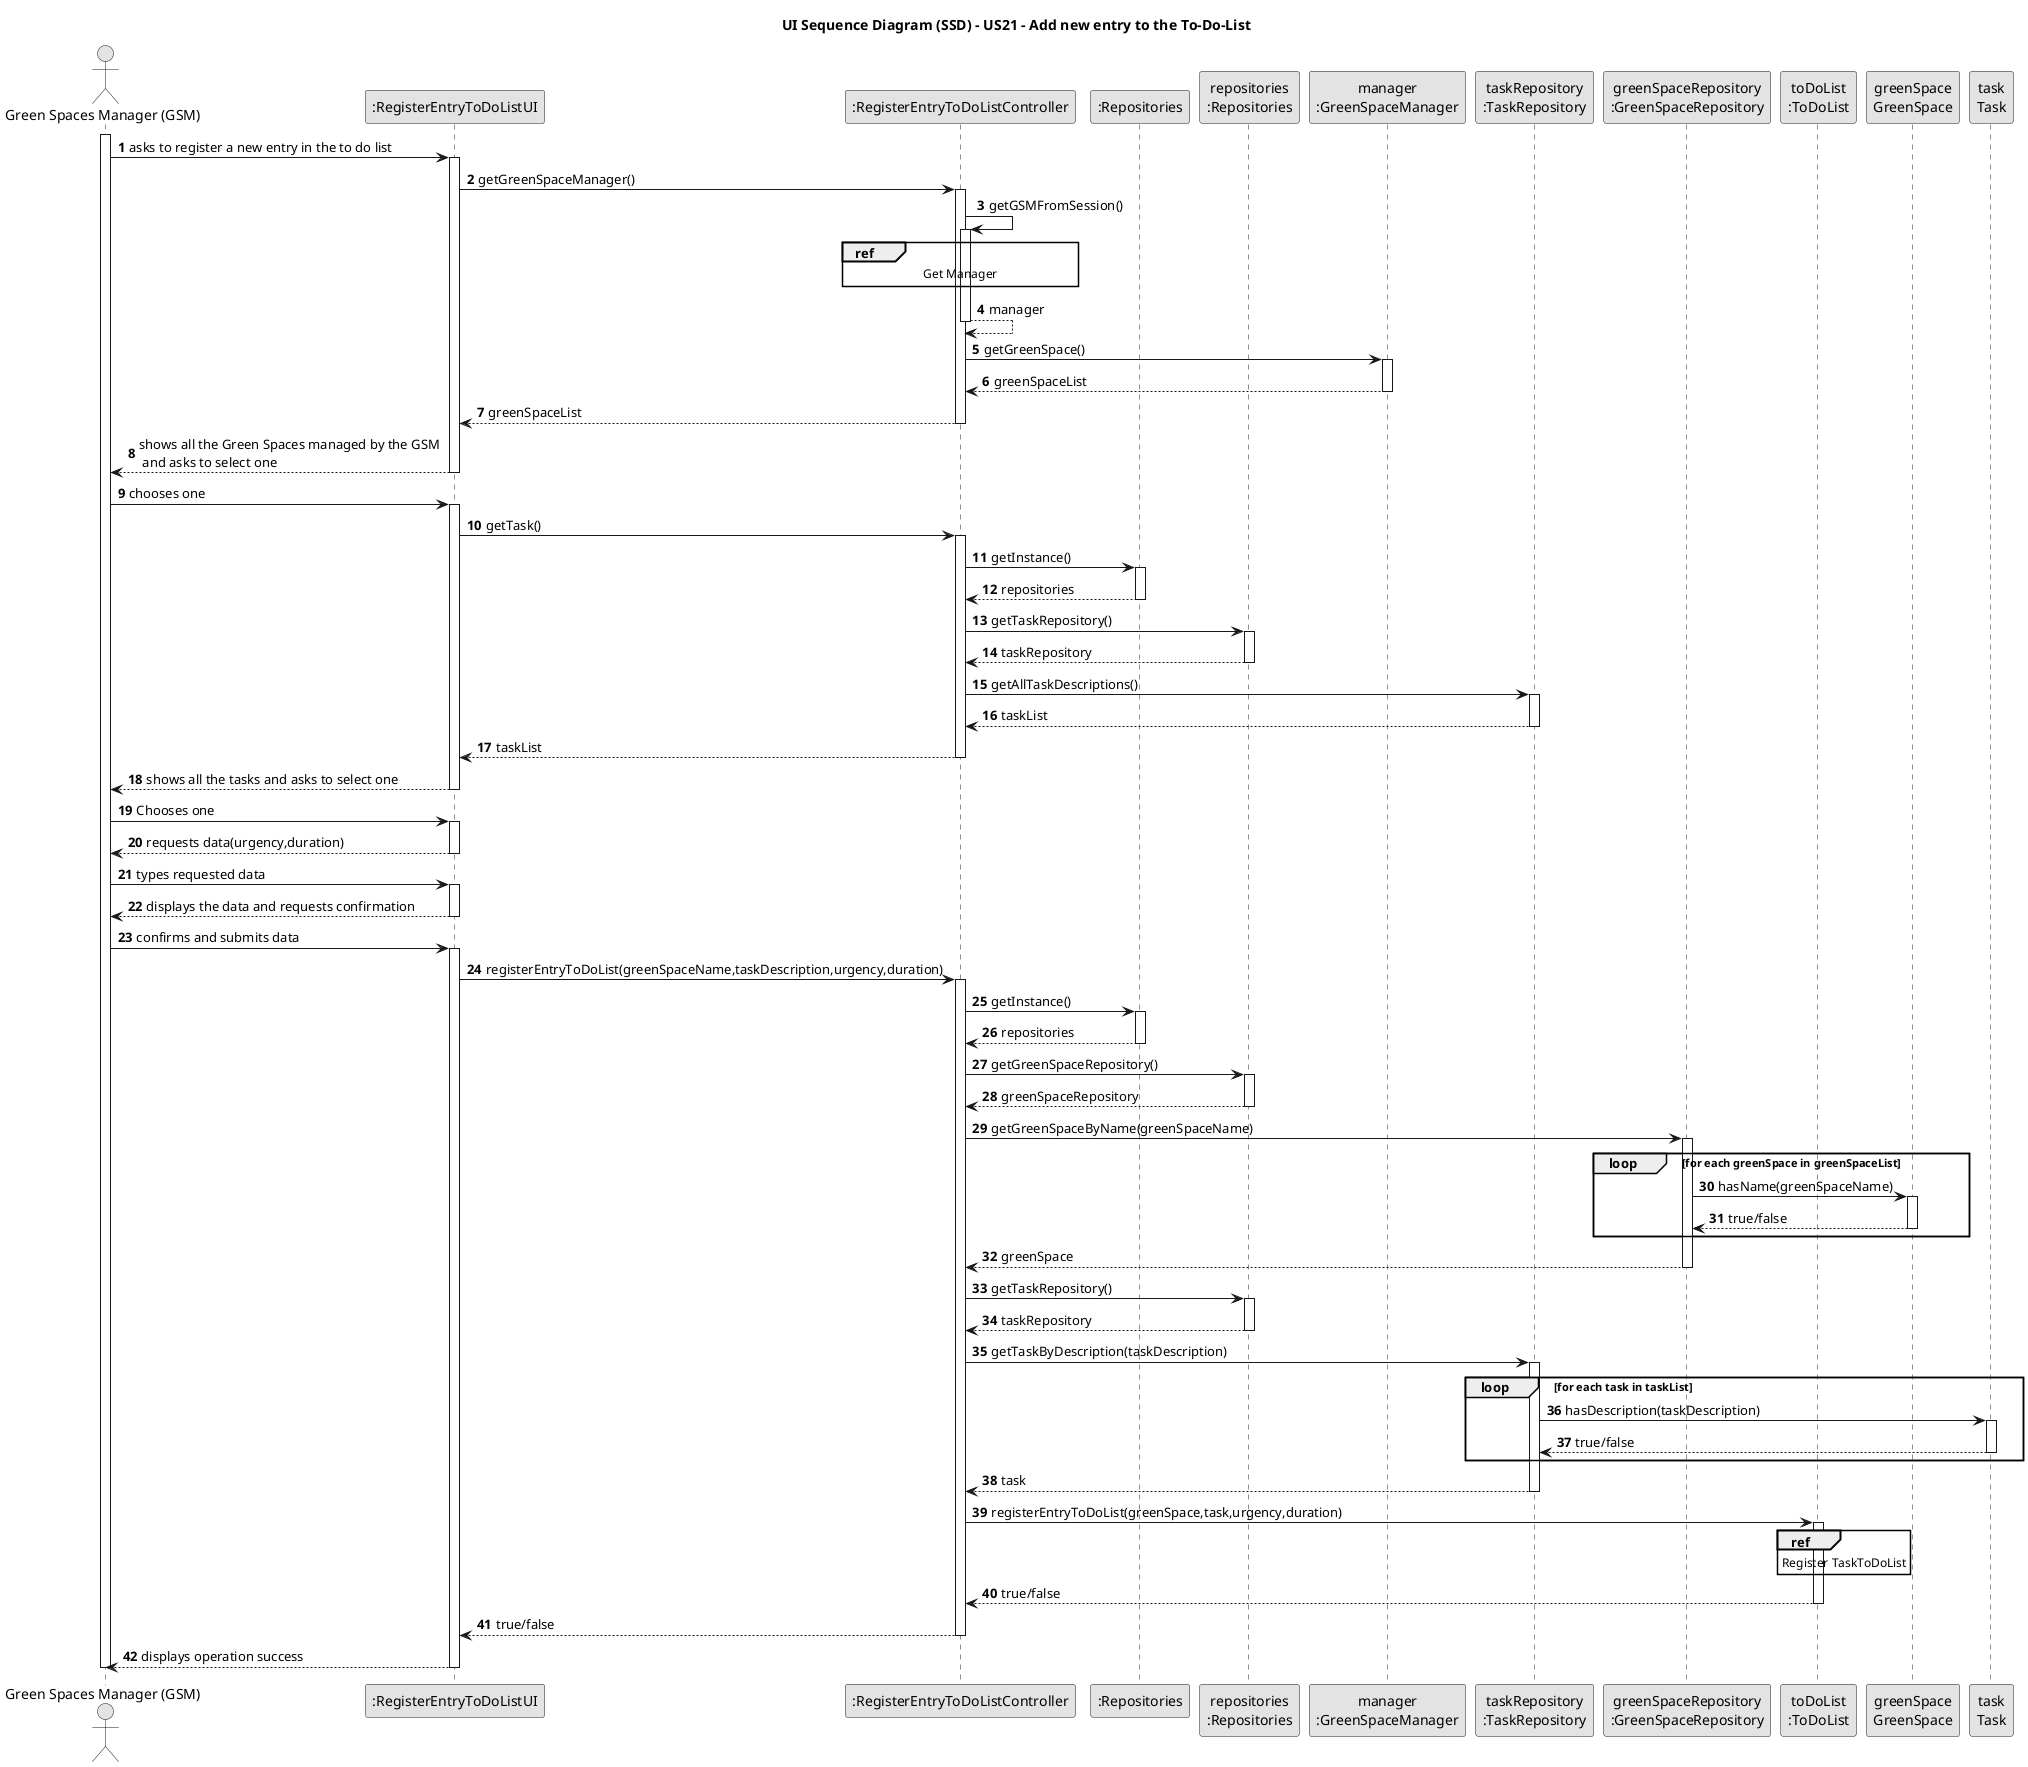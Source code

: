 @startuml
skinparam monochrome true
skinparam packageStyle rectangle
skinparam shadowing false

title UI Sequence Diagram (SSD) - US21 - Add new entry to the To-Do-List

autonumber

'hide footbox
actor "Green Spaces Manager (GSM)" as GSM
participant ":RegisterEntryToDoListUI" as UI
participant ":RegisterEntryToDoListController" as CTRL
participant ":Repositories" as RepositorySingleton
participant "repositories\n:Repositories" as PLAT
participant "manager\n:GreenSpaceManager" as GSMO
participant "taskRepository\n:TaskRepository" as TR
participant "greenSpaceRepository\n:GreenSpaceRepository" as GSR
participant "toDoList\n:ToDoList" as TDL
participant "greenSpace\nGreenSpace" as GREENSPACE
participant "task\nTask" as TASK


activate GSM

        GSM -> UI : asks to register a new entry in the to do list
    activate UI

        UI -> CTRL : getGreenSpaceManager()
    activate CTRL

        CTRL -> CTRL : getGSMFromSession()
    activate CTRL

        ref over CTRL
            Get Manager
        end ref

        CTRL --> CTRL : manager
    deactivate CTRL


        CTRL -> GSMO : getGreenSpace()
    activate GSMO

        GSMO --> CTRL : greenSpaceList
    deactivate GSMO

        CTRL --> UI : greenSpaceList
    deactivate CTRL

        UI --> GSM : shows all the Green Spaces managed by the GSM \n and asks to select one
    deactivate UI

        GSM->UI: chooses one
    activate UI

        UI-> CTRL : getTask()
    activate CTRL

        CTRL -> RepositorySingleton : getInstance()
    activate RepositorySingleton

        RepositorySingleton --> CTRL: repositories
    deactivate RepositorySingleton

        CTRL -> PLAT: getTaskRepository()
    activate PLAT

        PLAT --> CTRL: taskRepository
    deactivate PLAT

        CTRL -> TR : getAllTaskDescriptions()
    activate TR

        TR --> CTRL : taskList
    deactivate TR

        CTRL --> UI : taskList
    deactivate CTRL

        UI --> GSM : shows all the tasks and asks to select one
    deactivate UI

        GSM -> UI : Chooses one
    activate UI

        UI --> GSM : requests data(urgency,duration)
    deactivate UI

        GSM -> UI : types requested data
    activate UI

        UI --> GSM : displays the data and requests confirmation
    deactivate UI

        GSM -> UI : confirms and submits data
    activate UI

        UI -> CTRL: registerEntryToDoList(greenSpaceName,taskDescription,urgency,duration)
    activate CTRL

        CTRL -> RepositorySingleton : getInstance()
    activate RepositorySingleton

        RepositorySingleton --> CTRL: repositories
    deactivate RepositorySingleton

        CTRL -> PLAT: getGreenSpaceRepository()
    activate PLAT

        PLAT --> CTRL: greenSpaceRepository
    deactivate PLAT

        CTRL -> GSR : getGreenSpaceByName(greenSpaceName)
    activate GSR

        loop for each greenSpace in greenSpaceList

        GSR -> GREENSPACE : hasName(greenSpaceName)

        activate GREENSPACE

            GREENSPACE --> GSR : true/false

        deactivate GREENSPACE

        end

        GSR --> CTRL : greenSpace
    deactivate GSR

        CTRL -> PLAT: getTaskRepository()
    activate PLAT

        PLAT --> CTRL: taskRepository
    deactivate PLAT

        CTRL -> TR : getTaskByDescription(taskDescription)
    activate TR
        loop for each task in taskList

        TR -> TASK : hasDescription(taskDescription)

        activate TASK

            TASK --> TR : true/false

        deactivate TASK

        end

        TR --> CTRL : task
    deactivate TR

        CTRL -> TDL : registerEntryToDoList(greenSpace,task,urgency,duration)
    activate TDL

        ref over TDL
            Register TaskToDoList
        end

        TDL --> CTRL : true/false
    deactivate TDL

        CTRL --> UI : true/false
    deactivate CTRL

        UI --> GSM : displays operation success
    deactivate UI

deactivate GSM
@enduml